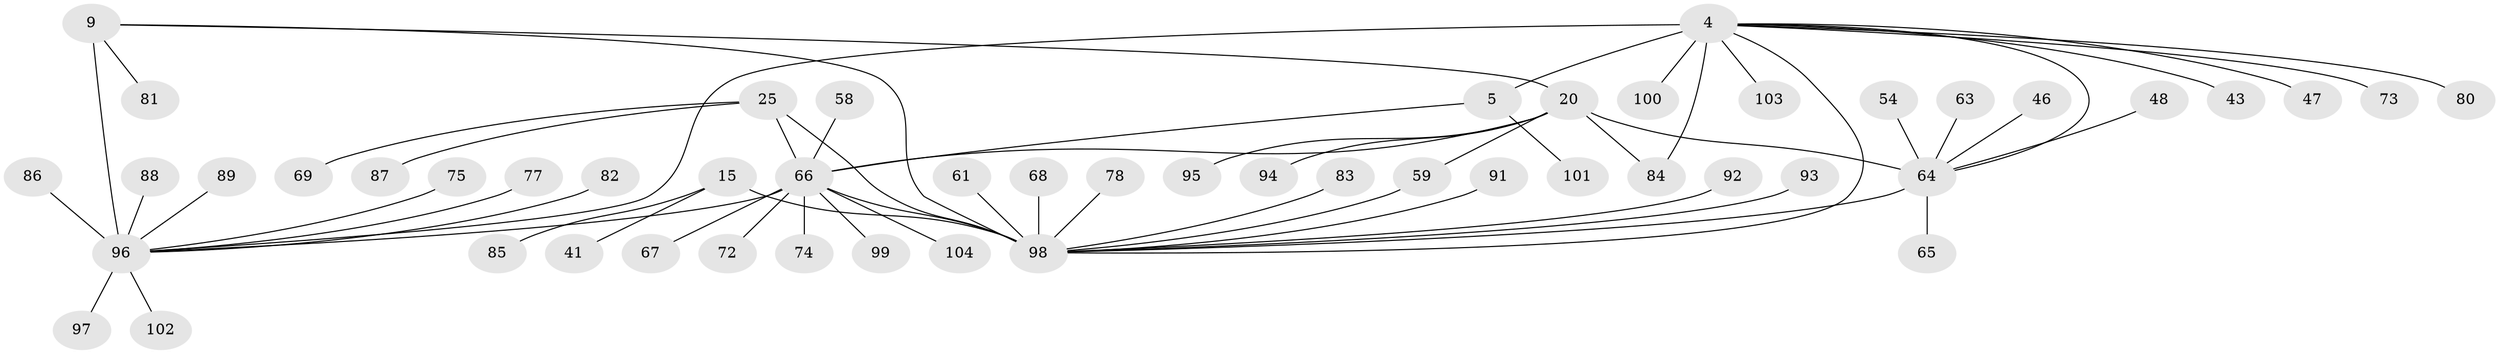 // original degree distribution, {7: 0.0673076923076923, 8: 0.038461538461538464, 5: 0.07692307692307693, 6: 0.028846153846153848, 11: 0.009615384615384616, 16: 0.009615384615384616, 9: 0.028846153846153848, 2: 0.14423076923076922, 1: 0.5865384615384616, 4: 0.009615384615384616}
// Generated by graph-tools (version 1.1) at 2025/55/03/09/25 04:55:04]
// undirected, 52 vertices, 60 edges
graph export_dot {
graph [start="1"]
  node [color=gray90,style=filled];
  4 [super="+2+1"];
  5 [super="+3"];
  9 [super="+7"];
  15 [super="+14"];
  20 [super="+19"];
  25 [super="+21"];
  41 [super="+36"];
  43;
  46;
  47;
  48;
  54;
  58;
  59;
  61;
  63;
  64 [super="+16+18"];
  65;
  66 [super="+34+51"];
  67;
  68;
  69;
  72;
  73;
  74;
  75;
  77;
  78;
  80;
  81 [super="+30"];
  82 [super="+57"];
  83 [super="+79"];
  84;
  85 [super="+49"];
  86;
  87;
  88;
  89 [super="+35+53+62"];
  91 [super="+45"];
  92;
  93;
  94;
  95 [super="+70"];
  96 [super="+10+31+33+52"];
  97;
  98 [super="+90+12+76+28+39+40+71+13+38+55"];
  99;
  100;
  101;
  102;
  103 [super="+56"];
  104;
  4 -- 5 [weight=6];
  4 -- 43;
  4 -- 47;
  4 -- 84;
  4 -- 64 [weight=2];
  4 -- 80;
  4 -- 100;
  4 -- 103;
  4 -- 73;
  4 -- 98;
  4 -- 96;
  5 -- 101;
  5 -- 66;
  9 -- 20;
  9 -- 81;
  9 -- 98;
  9 -- 96 [weight=6];
  15 -- 41;
  15 -- 85;
  15 -- 98 [weight=6];
  20 -- 59;
  20 -- 84;
  20 -- 94;
  20 -- 64 [weight=6];
  20 -- 95;
  20 -- 66;
  25 -- 69;
  25 -- 87;
  25 -- 98;
  25 -- 66 [weight=6];
  46 -- 64;
  48 -- 64;
  54 -- 64;
  58 -- 66;
  59 -- 98;
  61 -- 98;
  63 -- 64;
  64 -- 98 [weight=2];
  64 -- 65;
  66 -- 96;
  66 -- 99;
  66 -- 67;
  66 -- 98;
  66 -- 72;
  66 -- 104;
  66 -- 74;
  68 -- 98;
  75 -- 96;
  77 -- 96;
  78 -- 98;
  82 -- 96;
  83 -- 98;
  86 -- 96;
  88 -- 96;
  89 -- 96;
  91 -- 98;
  92 -- 98;
  93 -- 98;
  96 -- 97;
  96 -- 102;
}
